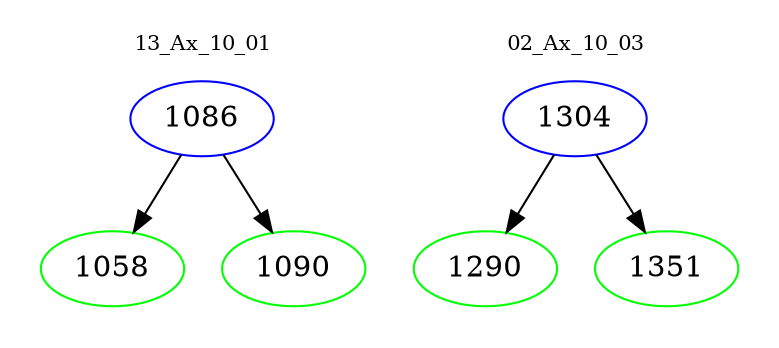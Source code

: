 digraph{
subgraph cluster_0 {
color = white
label = "13_Ax_10_01";
fontsize=10;
T0_1086 [label="1086", color="blue"]
T0_1086 -> T0_1058 [color="black"]
T0_1058 [label="1058", color="green"]
T0_1086 -> T0_1090 [color="black"]
T0_1090 [label="1090", color="green"]
}
subgraph cluster_1 {
color = white
label = "02_Ax_10_03";
fontsize=10;
T1_1304 [label="1304", color="blue"]
T1_1304 -> T1_1290 [color="black"]
T1_1290 [label="1290", color="green"]
T1_1304 -> T1_1351 [color="black"]
T1_1351 [label="1351", color="green"]
}
}

